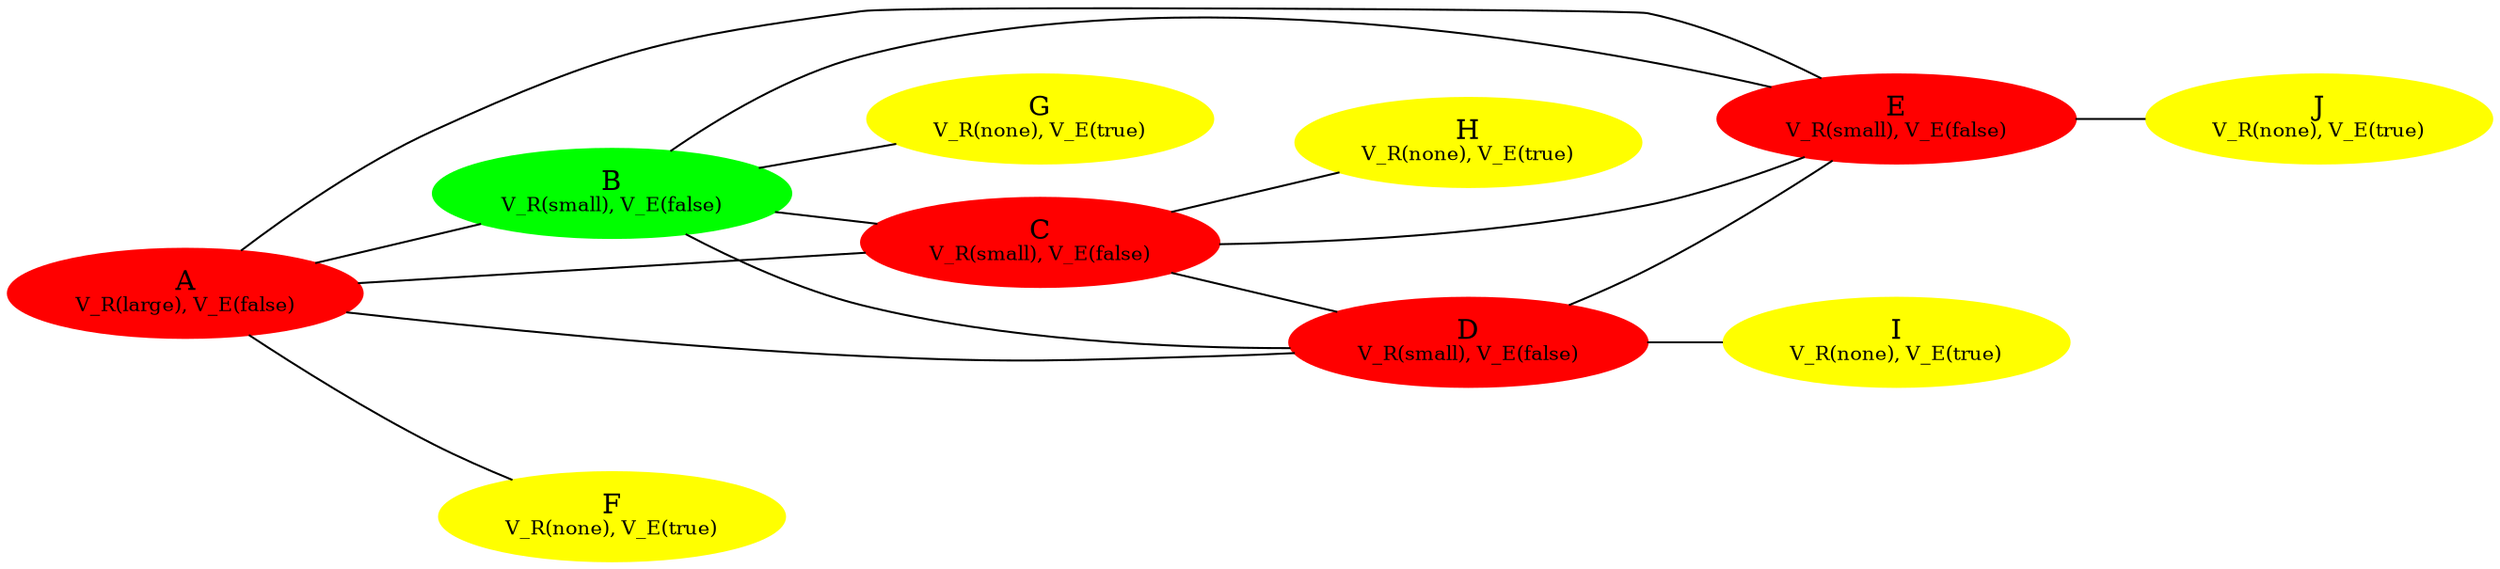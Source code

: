 graph {
 rankdir=LR;
A[label=<A<BR /><FONT POINT-SIZE="10">V_R(large), V_E(false)</FONT>>,style=filled, color=red];
B[label=<B<BR /><FONT POINT-SIZE="10">V_R(small), V_E(false)</FONT>>,style=filled, color=green];
C[label=<C<BR /><FONT POINT-SIZE="10">V_R(small), V_E(false)</FONT>>,style=filled, color=red];
D[label=<D<BR /><FONT POINT-SIZE="10">V_R(small), V_E(false)</FONT>>,style=filled, color=red];
E[label=<E<BR /><FONT POINT-SIZE="10">V_R(small), V_E(false)</FONT>>,style=filled, color=red];
F[label=<F<BR /><FONT POINT-SIZE="10">V_R(none), V_E(true)</FONT>>,style=filled, color=yellow];
G[label=<G<BR /><FONT POINT-SIZE="10">V_R(none), V_E(true)</FONT>>,style=filled, color=yellow];
H[label=<H<BR /><FONT POINT-SIZE="10">V_R(none), V_E(true)</FONT>>,style=filled, color=yellow];
I[label=<I<BR /><FONT POINT-SIZE="10">V_R(none), V_E(true)</FONT>>,style=filled, color=yellow];
J[label=<J<BR /><FONT POINT-SIZE="10">V_R(none), V_E(true)</FONT>>,style=filled, color=yellow];
A -- {{B C D E F }}
B -- {{C D E G }}
C -- {{D E H }}
D -- {{E I }}
E -- {{J }}
F -- {{}}
G -- {{}}
H -- {{}}
I -- {{}}
J -- {{}}
}